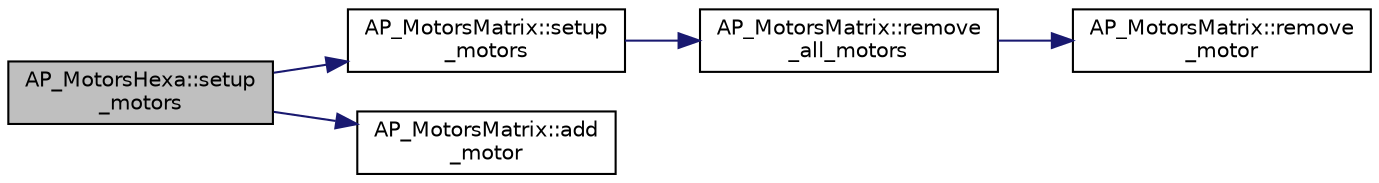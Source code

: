 digraph "AP_MotorsHexa::setup_motors"
{
 // INTERACTIVE_SVG=YES
  edge [fontname="Helvetica",fontsize="10",labelfontname="Helvetica",labelfontsize="10"];
  node [fontname="Helvetica",fontsize="10",shape=record];
  rankdir="LR";
  Node1 [label="AP_MotorsHexa::setup\l_motors",height=0.2,width=0.4,color="black", fillcolor="grey75", style="filled" fontcolor="black"];
  Node1 -> Node2 [color="midnightblue",fontsize="10",style="solid",fontname="Helvetica"];
  Node2 [label="AP_MotorsMatrix::setup\l_motors",height=0.2,width=0.4,color="black", fillcolor="white", style="filled",URL="$classAP__MotorsMatrix.html#adc76d6e0dd5087aaaa6b48993544167c"];
  Node2 -> Node3 [color="midnightblue",fontsize="10",style="solid",fontname="Helvetica"];
  Node3 [label="AP_MotorsMatrix::remove\l_all_motors",height=0.2,width=0.4,color="black", fillcolor="white", style="filled",URL="$classAP__MotorsMatrix.html#a83b97780f780b3ca40d588c7ee27e94a"];
  Node3 -> Node4 [color="midnightblue",fontsize="10",style="solid",fontname="Helvetica"];
  Node4 [label="AP_MotorsMatrix::remove\l_motor",height=0.2,width=0.4,color="black", fillcolor="white", style="filled",URL="$classAP__MotorsMatrix.html#a586b776b1ea64bb0590a50997d17dcb1"];
  Node1 -> Node5 [color="midnightblue",fontsize="10",style="solid",fontname="Helvetica"];
  Node5 [label="AP_MotorsMatrix::add\l_motor",height=0.2,width=0.4,color="black", fillcolor="white", style="filled",URL="$classAP__MotorsMatrix.html#a96211b4b9a24e1abc125892780815b32"];
}
